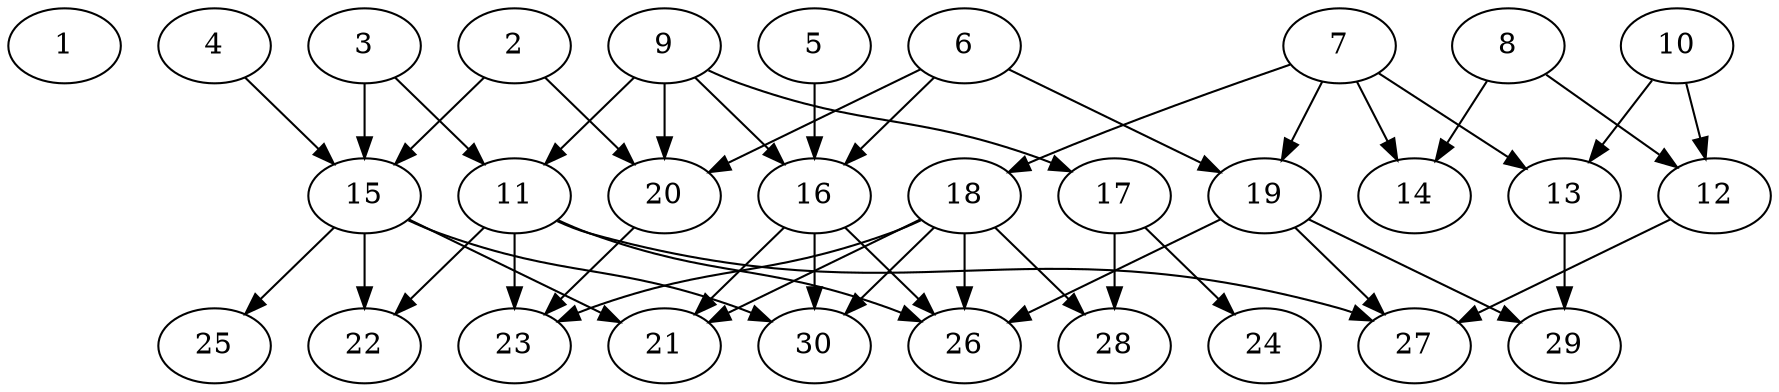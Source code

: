 // DAG automatically generated by daggen at Thu Oct  3 14:04:18 2019
// ./daggen --dot -n 30 --ccr 0.4 --fat 0.7 --regular 0.9 --density 0.5 --mindata 5242880 --maxdata 52428800 
digraph G {
  1 [size="62699520", alpha="0.03", expect_size="25079808"] 
  2 [size="66055680", alpha="0.03", expect_size="26422272"] 
  2 -> 15 [size ="26422272"]
  2 -> 20 [size ="26422272"]
  3 [size="17763840", alpha="0.04", expect_size="7105536"] 
  3 -> 11 [size ="7105536"]
  3 -> 15 [size ="7105536"]
  4 [size="33313280", alpha="0.11", expect_size="13325312"] 
  4 -> 15 [size ="13325312"]
  5 [size="119052800", alpha="0.16", expect_size="47621120"] 
  5 -> 16 [size ="47621120"]
  6 [size="108065280", alpha="0.18", expect_size="43226112"] 
  6 -> 16 [size ="43226112"]
  6 -> 19 [size ="43226112"]
  6 -> 20 [size ="43226112"]
  7 [size="54443520", alpha="0.07", expect_size="21777408"] 
  7 -> 13 [size ="21777408"]
  7 -> 14 [size ="21777408"]
  7 -> 18 [size ="21777408"]
  7 -> 19 [size ="21777408"]
  8 [size="63065600", alpha="0.03", expect_size="25226240"] 
  8 -> 12 [size ="25226240"]
  8 -> 14 [size ="25226240"]
  9 [size="36259840", alpha="0.11", expect_size="14503936"] 
  9 -> 11 [size ="14503936"]
  9 -> 16 [size ="14503936"]
  9 -> 17 [size ="14503936"]
  9 -> 20 [size ="14503936"]
  10 [size="61811200", alpha="0.06", expect_size="24724480"] 
  10 -> 12 [size ="24724480"]
  10 -> 13 [size ="24724480"]
  11 [size="21478400", alpha="0.09", expect_size="8591360"] 
  11 -> 22 [size ="8591360"]
  11 -> 23 [size ="8591360"]
  11 -> 26 [size ="8591360"]
  11 -> 27 [size ="8591360"]
  12 [size="38105600", alpha="0.14", expect_size="15242240"] 
  12 -> 27 [size ="15242240"]
  13 [size="55956480", alpha="0.18", expect_size="22382592"] 
  13 -> 29 [size ="22382592"]
  14 [size="80688640", alpha="0.14", expect_size="32275456"] 
  15 [size="26872320", alpha="0.18", expect_size="10748928"] 
  15 -> 21 [size ="10748928"]
  15 -> 22 [size ="10748928"]
  15 -> 25 [size ="10748928"]
  15 -> 30 [size ="10748928"]
  16 [size="120627200", alpha="0.06", expect_size="48250880"] 
  16 -> 21 [size ="48250880"]
  16 -> 26 [size ="48250880"]
  16 -> 30 [size ="48250880"]
  17 [size="107676160", alpha="0.04", expect_size="43070464"] 
  17 -> 24 [size ="43070464"]
  17 -> 28 [size ="43070464"]
  18 [size="31859200", alpha="0.10", expect_size="12743680"] 
  18 -> 21 [size ="12743680"]
  18 -> 23 [size ="12743680"]
  18 -> 26 [size ="12743680"]
  18 -> 28 [size ="12743680"]
  18 -> 30 [size ="12743680"]
  19 [size="50933760", alpha="0.11", expect_size="20373504"] 
  19 -> 26 [size ="20373504"]
  19 -> 27 [size ="20373504"]
  19 -> 29 [size ="20373504"]
  20 [size="113832960", alpha="0.04", expect_size="45533184"] 
  20 -> 23 [size ="45533184"]
  21 [size="28515840", alpha="0.05", expect_size="11406336"] 
  22 [size="82616320", alpha="0.16", expect_size="33046528"] 
  23 [size="50001920", alpha="0.07", expect_size="20000768"] 
  24 [size="36454400", alpha="0.01", expect_size="14581760"] 
  25 [size="120663040", alpha="0.13", expect_size="48265216"] 
  26 [size="111493120", alpha="0.02", expect_size="44597248"] 
  27 [size="29324800", alpha="0.17", expect_size="11729920"] 
  28 [size="50347520", alpha="0.01", expect_size="20139008"] 
  29 [size="109053440", alpha="0.09", expect_size="43621376"] 
  30 [size="57884160", alpha="0.05", expect_size="23153664"] 
}
